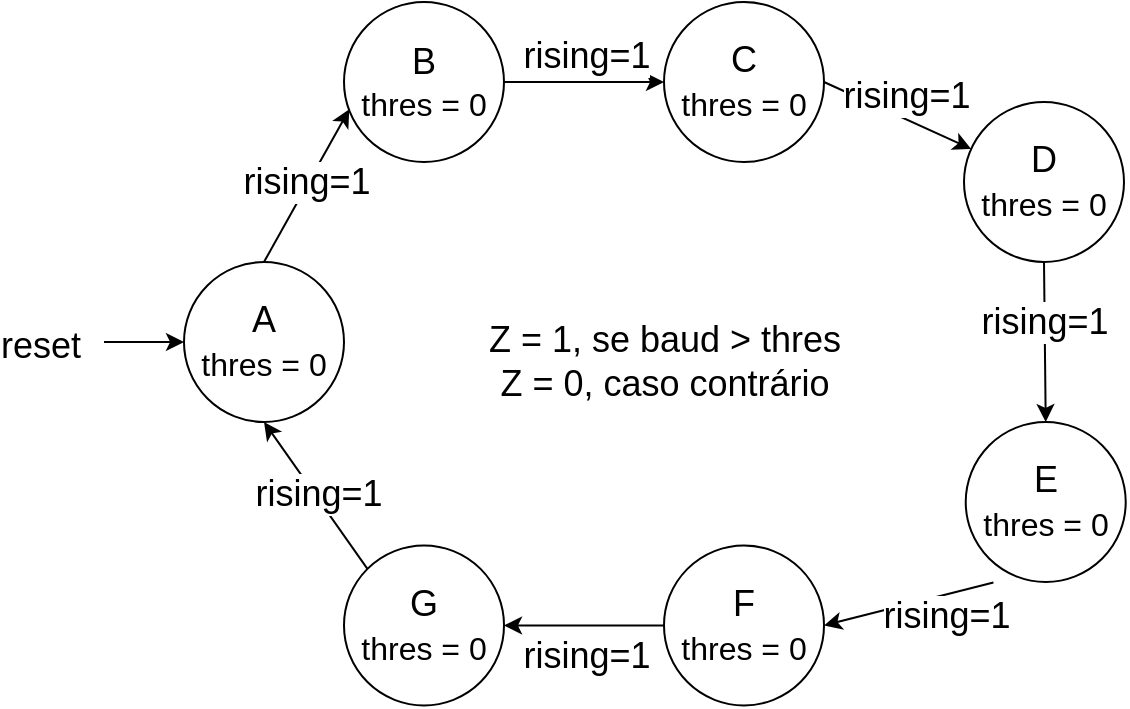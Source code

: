 <mxfile>
    <diagram id="UcV7zBs-6g5sqdMf0W3B" name="Page-1">
        <mxGraphModel dx="800" dy="523" grid="1" gridSize="10" guides="1" tooltips="1" connect="1" arrows="1" fold="1" page="1" pageScale="1" pageWidth="850" pageHeight="1100" math="0" shadow="0">
            <root>
                <mxCell id="0"/>
                <mxCell id="1" parent="0"/>
                <mxCell id="4" style="edgeStyle=none;html=1;entryX=0.033;entryY=0.671;entryDx=0;entryDy=0;entryPerimeter=0;exitX=0.5;exitY=0;exitDx=0;exitDy=0;" parent="1" target="29" edge="1" source="2">
                    <mxGeometry relative="1" as="geometry">
                        <mxPoint x="220" y="220" as="sourcePoint"/>
                        <mxPoint x="290" y="140" as="targetPoint"/>
                    </mxGeometry>
                </mxCell>
                <mxCell id="6" value="rising=1" style="edgeLabel;html=1;align=center;verticalAlign=middle;resizable=0;points=[];fontSize=18;" parent="4" vertex="1" connectable="0">
                    <mxGeometry x="-0.343" y="-3" relative="1" as="geometry">
                        <mxPoint x="4" y="-17" as="offset"/>
                    </mxGeometry>
                </mxCell>
                <mxCell id="2" value="&lt;font style=&quot;font-size: 18px&quot;&gt;A&lt;br&gt;&lt;span style=&quot;font-size: 16px&quot;&gt;thres = 0&lt;/span&gt;&lt;br&gt;&lt;/font&gt;" style="ellipse;whiteSpace=wrap;html=1;aspect=fixed;" parent="1" vertex="1">
                    <mxGeometry x="190" y="280" width="80" height="80" as="geometry"/>
                </mxCell>
                <mxCell id="11" value="" style="endArrow=classic;html=1;fontSize=18;entryX=0;entryY=0.5;entryDx=0;entryDy=0;" parent="1" target="2" edge="1">
                    <mxGeometry width="50" height="50" relative="1" as="geometry">
                        <mxPoint x="150" y="320" as="sourcePoint"/>
                        <mxPoint x="180" y="190" as="targetPoint"/>
                    </mxGeometry>
                </mxCell>
                <mxCell id="12" value="reset" style="edgeLabel;html=1;align=center;verticalAlign=middle;resizable=0;points=[];fontSize=18;" parent="1" vertex="1" connectable="0">
                    <mxGeometry x="110.001" y="329.996" as="geometry">
                        <mxPoint x="8" y="-8" as="offset"/>
                    </mxGeometry>
                </mxCell>
                <mxCell id="31" style="edgeStyle=none;html=1;exitX=1;exitY=0.5;exitDx=0;exitDy=0;entryX=0;entryY=0.5;entryDx=0;entryDy=0;" parent="1" source="29" target="30" edge="1">
                    <mxGeometry relative="1" as="geometry"/>
                </mxCell>
                <mxCell id="29" value="&lt;font&gt;&lt;span style=&quot;font-size: 18px&quot;&gt;B&lt;/span&gt;&lt;br&gt;&lt;font style=&quot;font-size: 16px&quot;&gt;thres = 0&lt;/font&gt;&lt;/font&gt;" style="ellipse;whiteSpace=wrap;html=1;aspect=fixed;" parent="1" vertex="1">
                    <mxGeometry x="270" y="150" width="80" height="80" as="geometry"/>
                </mxCell>
                <mxCell id="35" style="edgeStyle=none;html=1;exitX=1;exitY=0.5;exitDx=0;exitDy=0;" parent="1" source="30" target="34" edge="1">
                    <mxGeometry relative="1" as="geometry"/>
                </mxCell>
                <mxCell id="30" value="&lt;font style=&quot;font-size: 18px&quot;&gt;C&lt;br&gt;&lt;span style=&quot;font-size: 16px&quot;&gt;thres = 0&lt;/span&gt;&lt;br&gt;&lt;/font&gt;" style="ellipse;whiteSpace=wrap;html=1;aspect=fixed;" parent="1" vertex="1">
                    <mxGeometry x="430" y="150" width="80" height="80" as="geometry"/>
                </mxCell>
                <mxCell id="32" value="rising=1" style="edgeLabel;html=1;align=center;verticalAlign=middle;resizable=0;points=[];fontSize=18;" parent="1" vertex="1" connectable="0">
                    <mxGeometry x="389.996" y="180.001" as="geometry">
                        <mxPoint x="1" y="-3" as="offset"/>
                    </mxGeometry>
                </mxCell>
                <mxCell id="51" style="edgeStyle=none;html=1;exitX=0.5;exitY=1;exitDx=0;exitDy=0;entryX=0.5;entryY=0;entryDx=0;entryDy=0;startArrow=none;startFill=0;endArrow=classic;endFill=1;" parent="1" source="34" target="49" edge="1">
                    <mxGeometry relative="1" as="geometry"/>
                </mxCell>
                <mxCell id="34" value="&lt;font style=&quot;font-size: 18px&quot;&gt;D&lt;br&gt;&lt;span style=&quot;font-size: 16px&quot;&gt;thres = 0&lt;/span&gt;&lt;br&gt;&lt;/font&gt;" style="ellipse;whiteSpace=wrap;html=1;aspect=fixed;" parent="1" vertex="1">
                    <mxGeometry x="580" y="200" width="80" height="80" as="geometry"/>
                </mxCell>
                <mxCell id="36" value="rising=1" style="edgeLabel;html=1;align=center;verticalAlign=middle;resizable=0;points=[];fontSize=18;" parent="1" vertex="1" connectable="0">
                    <mxGeometry x="549.996" y="200.001" as="geometry">
                        <mxPoint x="1" y="-3" as="offset"/>
                    </mxGeometry>
                </mxCell>
                <mxCell id="38" style="edgeStyle=none;html=1;entryX=0;entryY=0;entryDx=0;entryDy=0;endArrow=none;endFill=0;startArrow=classic;startFill=1;exitX=0.5;exitY=1;exitDx=0;exitDy=0;" parent="1" source="2" target="45" edge="1">
                    <mxGeometry relative="1" as="geometry">
                        <mxPoint x="229.144" y="440.004" as="sourcePoint"/>
                        <mxPoint x="300.86" y="341.72" as="targetPoint"/>
                    </mxGeometry>
                </mxCell>
                <mxCell id="39" value="rising=1" style="edgeLabel;html=1;align=center;verticalAlign=middle;resizable=0;points=[];fontSize=18;" parent="38" vertex="1" connectable="0">
                    <mxGeometry x="-0.343" y="-3" relative="1" as="geometry">
                        <mxPoint x="12" y="10" as="offset"/>
                    </mxGeometry>
                </mxCell>
                <mxCell id="44" style="edgeStyle=none;html=1;exitX=1;exitY=0.5;exitDx=0;exitDy=0;entryX=0;entryY=0.5;entryDx=0;entryDy=0;endArrow=none;endFill=0;startArrow=classic;startFill=1;" parent="1" source="45" target="47" edge="1">
                    <mxGeometry relative="1" as="geometry"/>
                </mxCell>
                <mxCell id="45" value="&lt;font style=&quot;font-size: 18px&quot;&gt;G&lt;br&gt;&lt;span style=&quot;font-size: 16px&quot;&gt;thres = 0&lt;/span&gt;&lt;br&gt;&lt;/font&gt;" style="ellipse;whiteSpace=wrap;html=1;aspect=fixed;" parent="1" vertex="1">
                    <mxGeometry x="270" y="421.72" width="80" height="80" as="geometry"/>
                </mxCell>
                <mxCell id="46" style="edgeStyle=none;html=1;exitX=1;exitY=0.5;exitDx=0;exitDy=0;endArrow=none;endFill=0;startArrow=classic;startFill=1;" parent="1" source="47" edge="1">
                    <mxGeometry relative="1" as="geometry">
                        <mxPoint x="594.715" y="440.273" as="targetPoint"/>
                    </mxGeometry>
                </mxCell>
                <mxCell id="47" value="&lt;font style=&quot;font-size: 18px&quot;&gt;F&lt;br&gt;&lt;span style=&quot;font-size: 16px&quot;&gt;thres = 0&lt;/span&gt;&lt;br&gt;&lt;/font&gt;" style="ellipse;whiteSpace=wrap;html=1;aspect=fixed;" parent="1" vertex="1">
                    <mxGeometry x="430" y="421.72" width="80" height="80" as="geometry"/>
                </mxCell>
                <mxCell id="48" value="rising=1" style="edgeLabel;html=1;align=center;verticalAlign=middle;resizable=0;points=[];fontSize=18;" parent="1" vertex="1" connectable="0">
                    <mxGeometry x="389.996" y="480.001" as="geometry">
                        <mxPoint x="1" y="-3" as="offset"/>
                    </mxGeometry>
                </mxCell>
                <mxCell id="49" value="&lt;font style=&quot;font-size: 18px&quot;&gt;E&lt;br&gt;&lt;span style=&quot;font-size: 16px&quot;&gt;thres = 0&lt;/span&gt;&lt;br&gt;&lt;/font&gt;" style="ellipse;whiteSpace=wrap;html=1;aspect=fixed;" parent="1" vertex="1">
                    <mxGeometry x="580.86" y="360" width="80" height="80" as="geometry"/>
                </mxCell>
                <mxCell id="50" value="rising=1" style="edgeLabel;html=1;align=center;verticalAlign=middle;resizable=0;points=[];fontSize=18;" parent="1" vertex="1" connectable="0">
                    <mxGeometry x="569.996" y="460.001" as="geometry">
                        <mxPoint x="1" y="-3" as="offset"/>
                    </mxGeometry>
                </mxCell>
                <mxCell id="54" value="rising=1" style="edgeLabel;html=1;align=center;verticalAlign=middle;resizable=0;points=[];fontSize=18;" parent="1" vertex="1" connectable="0">
                    <mxGeometry x="619.998" y="310.0" as="geometry"/>
                </mxCell>
                <mxCell id="55" value="Z = 1, se baud &amp;gt; thres&lt;br&gt;Z = 0, caso contrário" style="edgeLabel;html=1;align=center;verticalAlign=middle;resizable=0;points=[];fontSize=18;" vertex="1" connectable="0" parent="1">
                    <mxGeometry x="430.002" y="329.994" as="geometry"/>
                </mxCell>
            </root>
        </mxGraphModel>
    </diagram>
</mxfile>